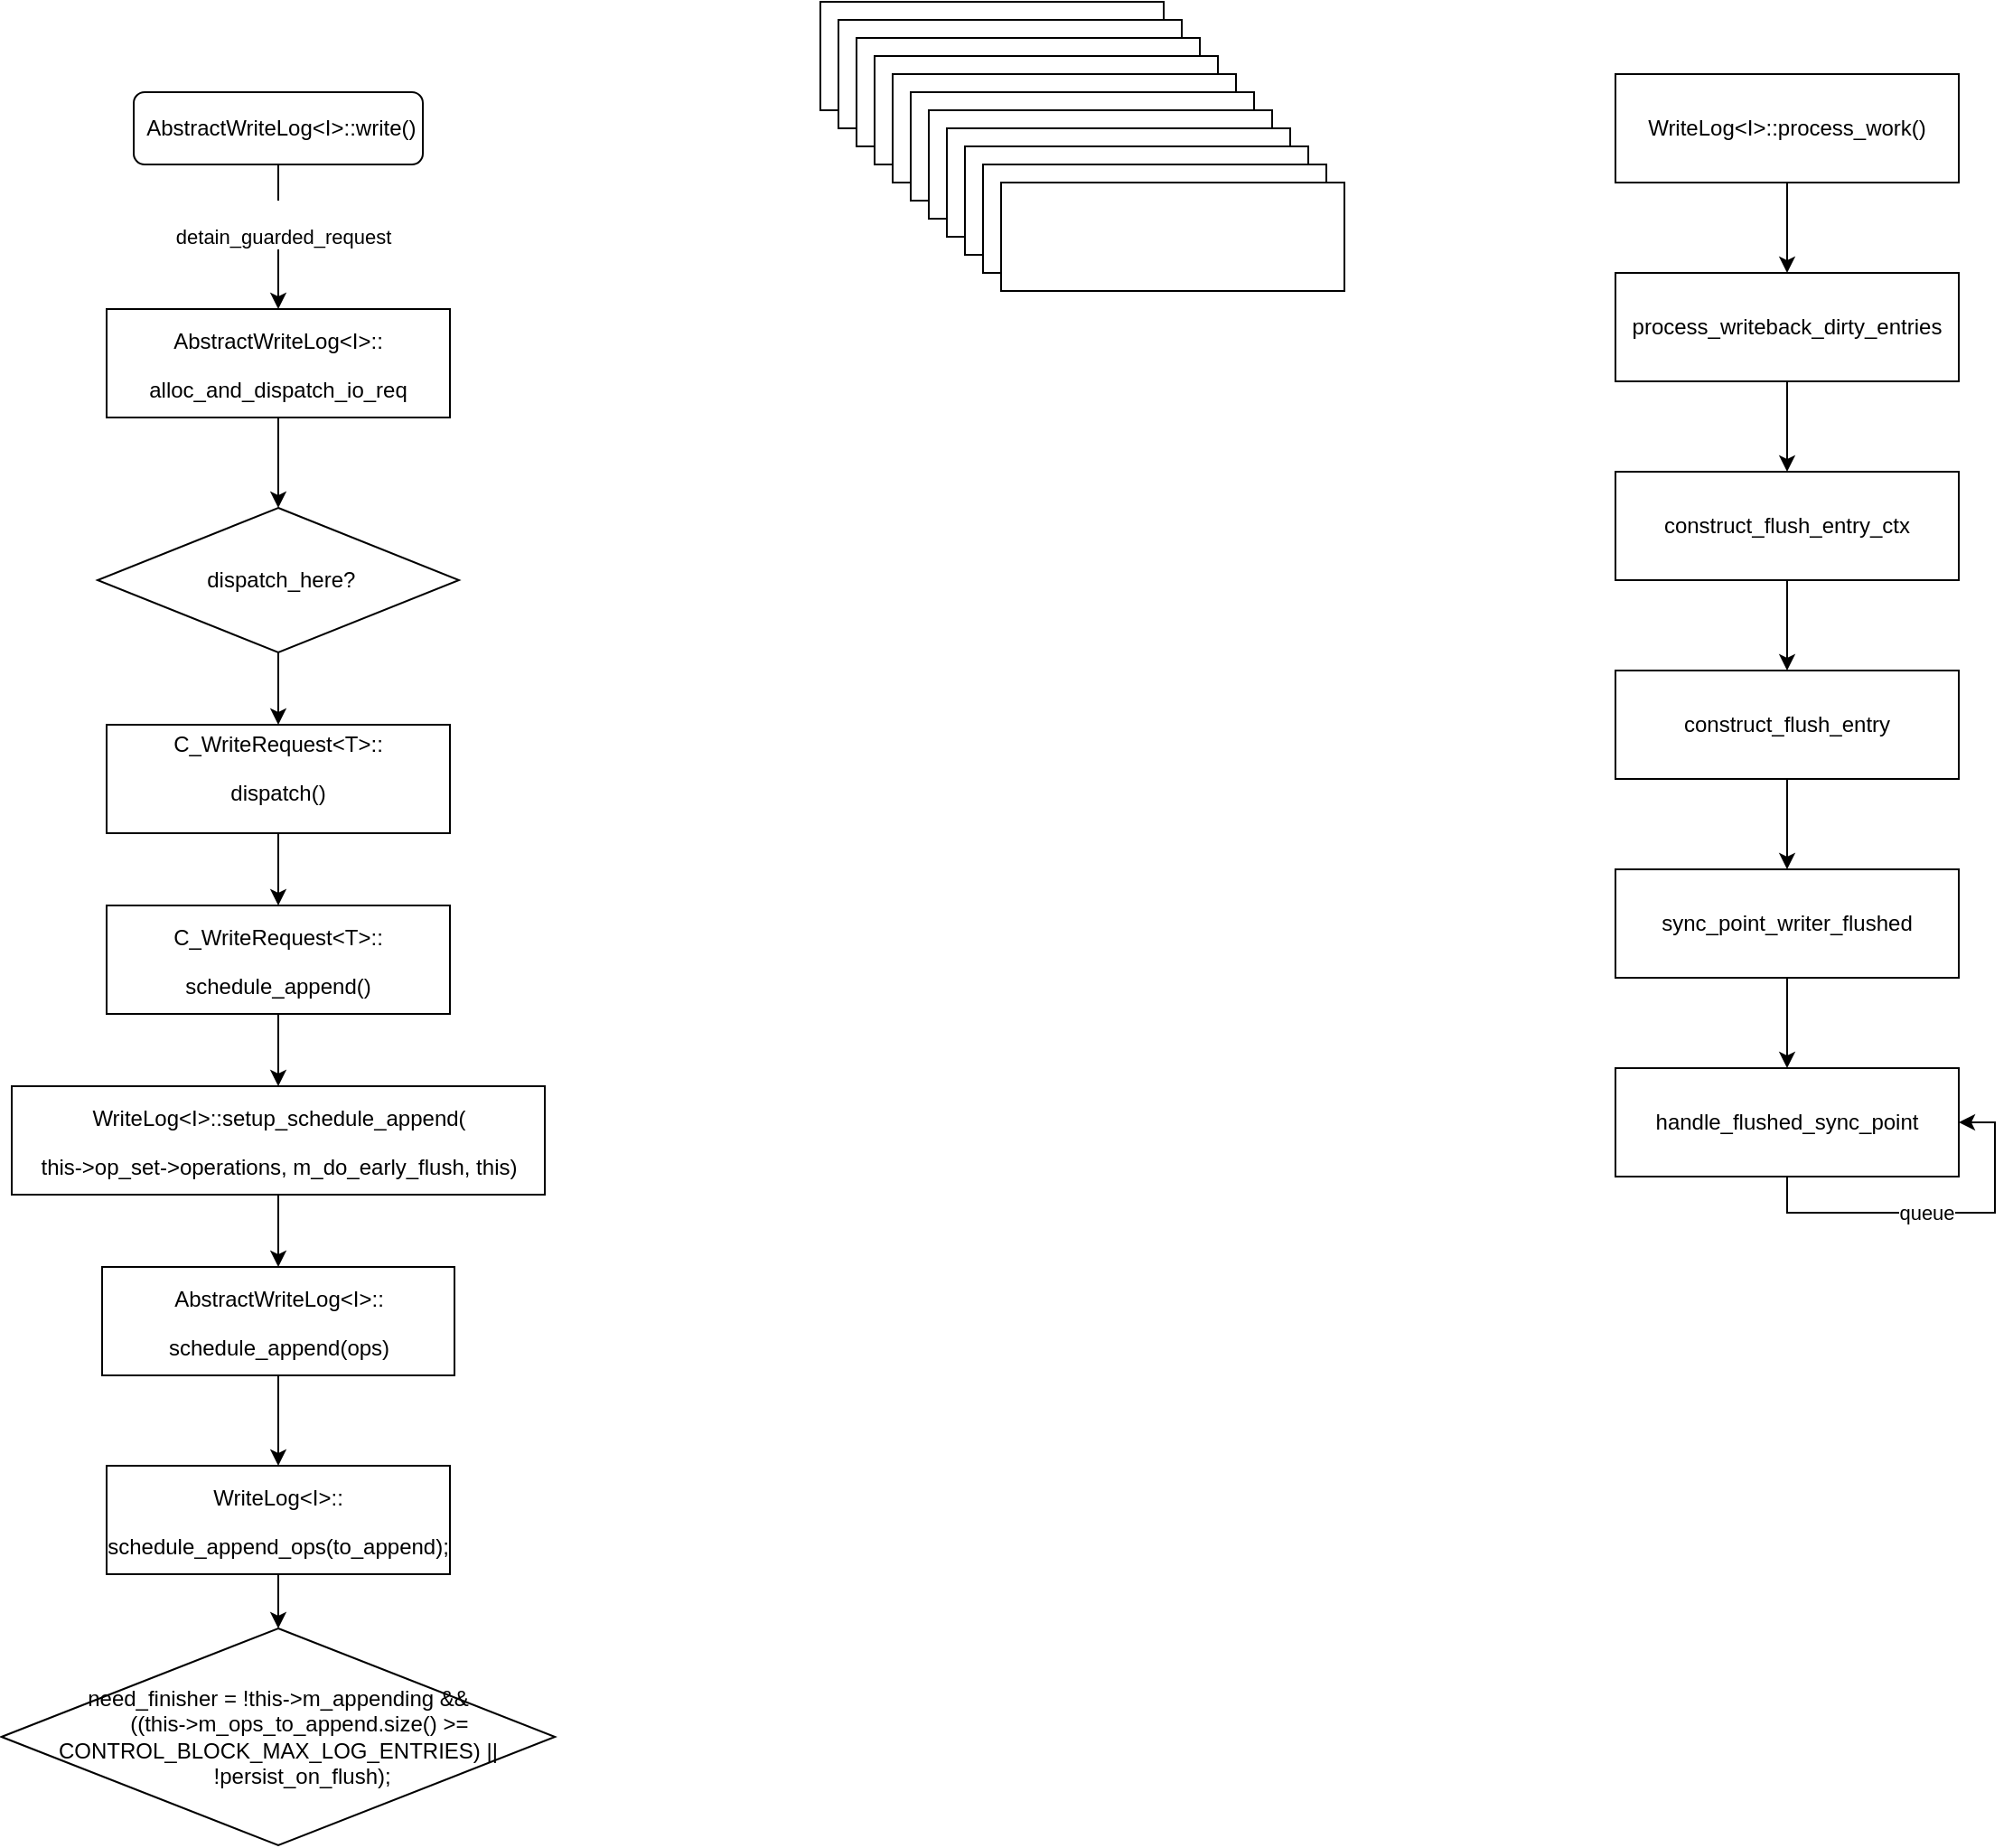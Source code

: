 <mxfile version="14.9.6" type="github">
  <diagram id="C5RBs43oDa-KdzZeNtuy" name="Page-1">
    <mxGraphModel dx="1422" dy="801" grid="1" gridSize="10" guides="1" tooltips="1" connect="1" arrows="1" fold="1" page="1" pageScale="1" pageWidth="827" pageHeight="1169" math="0" shadow="0">
      <root>
        <mxCell id="WIyWlLk6GJQsqaUBKTNV-0" />
        <mxCell id="WIyWlLk6GJQsqaUBKTNV-1" parent="WIyWlLk6GJQsqaUBKTNV-0" />
        <mxCell id="7iix_xWV6DJYJdKr2cIY-4" value="" style="edgeStyle=orthogonalEdgeStyle;rounded=0;orthogonalLoop=1;jettySize=auto;html=1;" parent="WIyWlLk6GJQsqaUBKTNV-1" source="WIyWlLk6GJQsqaUBKTNV-3" edge="1">
          <mxGeometry relative="1" as="geometry">
            <mxPoint x="240" y="200" as="targetPoint" />
          </mxGeometry>
        </mxCell>
        <mxCell id="7iix_xWV6DJYJdKr2cIY-10" value="&lt;br/&gt;&lt;span&gt;&lt;/span&gt;&amp;nbsp;detain_guarded_request" style="edgeLabel;html=1;align=center;verticalAlign=middle;resizable=0;points=[];" parent="7iix_xWV6DJYJdKr2cIY-4" vertex="1" connectable="0">
          <mxGeometry x="-0.175" y="1" relative="1" as="geometry">
            <mxPoint as="offset" />
          </mxGeometry>
        </mxCell>
        <mxCell id="WIyWlLk6GJQsqaUBKTNV-3" value="&amp;nbsp;AbstractWriteLog&amp;lt;I&amp;gt;::write()" style="rounded=1;whiteSpace=wrap;html=1;fontSize=12;glass=0;strokeWidth=1;shadow=0;" parent="WIyWlLk6GJQsqaUBKTNV-1" vertex="1">
          <mxGeometry x="160" y="80" width="160" height="40" as="geometry" />
        </mxCell>
        <mxCell id="5mb_2o-Lz0aX2MOy3_xr-15" style="edgeStyle=orthogonalEdgeStyle;rounded=0;orthogonalLoop=1;jettySize=auto;html=1;exitX=0.5;exitY=1;exitDx=0;exitDy=0;entryX=0.5;entryY=0;entryDx=0;entryDy=0;" edge="1" parent="WIyWlLk6GJQsqaUBKTNV-1" source="5mb_2o-Lz0aX2MOy3_xr-0" target="5mb_2o-Lz0aX2MOy3_xr-2">
          <mxGeometry relative="1" as="geometry">
            <mxPoint x="240" y="300" as="targetPoint" />
          </mxGeometry>
        </mxCell>
        <mxCell id="5mb_2o-Lz0aX2MOy3_xr-0" value="&lt;br&gt;&lt;span&gt;AbstractWriteLog&amp;lt;I&amp;gt;::&lt;/span&gt;&lt;br&gt;&lt;p&gt;alloc_and_dispatch_io_req&lt;/p&gt;" style="rounded=0;whiteSpace=wrap;html=1;" vertex="1" parent="WIyWlLk6GJQsqaUBKTNV-1">
          <mxGeometry x="145" y="200" width="190" height="60" as="geometry" />
        </mxCell>
        <mxCell id="5mb_2o-Lz0aX2MOy3_xr-16" style="edgeStyle=orthogonalEdgeStyle;rounded=0;orthogonalLoop=1;jettySize=auto;html=1;exitX=0.5;exitY=1;exitDx=0;exitDy=0;entryX=0.5;entryY=0;entryDx=0;entryDy=0;" edge="1" parent="WIyWlLk6GJQsqaUBKTNV-1" source="5mb_2o-Lz0aX2MOy3_xr-2" target="5mb_2o-Lz0aX2MOy3_xr-14">
          <mxGeometry relative="1" as="geometry" />
        </mxCell>
        <mxCell id="5mb_2o-Lz0aX2MOy3_xr-2" value="&amp;nbsp;dispatch_here?" style="rhombus;whiteSpace=wrap;html=1;" vertex="1" parent="WIyWlLk6GJQsqaUBKTNV-1">
          <mxGeometry x="140" y="310" width="200" height="80" as="geometry" />
        </mxCell>
        <mxCell id="5mb_2o-Lz0aX2MOy3_xr-6" value="" style="rounded=0;whiteSpace=wrap;html=1;" vertex="1" parent="WIyWlLk6GJQsqaUBKTNV-1">
          <mxGeometry x="540" y="30" width="190" height="60" as="geometry" />
        </mxCell>
        <mxCell id="5mb_2o-Lz0aX2MOy3_xr-7" value="" style="rounded=0;whiteSpace=wrap;html=1;" vertex="1" parent="WIyWlLk6GJQsqaUBKTNV-1">
          <mxGeometry x="550" y="40" width="190" height="60" as="geometry" />
        </mxCell>
        <mxCell id="5mb_2o-Lz0aX2MOy3_xr-8" value="handle_flushed_sync_point" style="rounded=0;whiteSpace=wrap;html=1;" vertex="1" parent="WIyWlLk6GJQsqaUBKTNV-1">
          <mxGeometry x="980" y="620" width="190" height="60" as="geometry" />
        </mxCell>
        <mxCell id="5mb_2o-Lz0aX2MOy3_xr-26" style="edgeStyle=orthogonalEdgeStyle;rounded=0;orthogonalLoop=1;jettySize=auto;html=1;exitX=0.5;exitY=1;exitDx=0;exitDy=0;entryX=0.5;entryY=0;entryDx=0;entryDy=0;" edge="1" parent="WIyWlLk6GJQsqaUBKTNV-1" source="5mb_2o-Lz0aX2MOy3_xr-9" target="5mb_2o-Lz0aX2MOy3_xr-8">
          <mxGeometry relative="1" as="geometry" />
        </mxCell>
        <mxCell id="5mb_2o-Lz0aX2MOy3_xr-9" value="sync_point_writer_flushed" style="rounded=0;whiteSpace=wrap;html=1;" vertex="1" parent="WIyWlLk6GJQsqaUBKTNV-1">
          <mxGeometry x="980" y="510" width="190" height="60" as="geometry" />
        </mxCell>
        <mxCell id="5mb_2o-Lz0aX2MOy3_xr-24" style="edgeStyle=orthogonalEdgeStyle;rounded=0;orthogonalLoop=1;jettySize=auto;html=1;exitX=0.5;exitY=1;exitDx=0;exitDy=0;entryX=0.5;entryY=0;entryDx=0;entryDy=0;" edge="1" parent="WIyWlLk6GJQsqaUBKTNV-1" source="5mb_2o-Lz0aX2MOy3_xr-10" target="5mb_2o-Lz0aX2MOy3_xr-20">
          <mxGeometry relative="1" as="geometry" />
        </mxCell>
        <mxCell id="5mb_2o-Lz0aX2MOy3_xr-10" value="&lt;br&gt;&lt;span&gt;WriteLog&amp;lt;I&amp;gt;::&lt;/span&gt;&lt;br&gt;&lt;p&gt;schedule_append_ops(to_append);&lt;/p&gt;" style="rounded=0;whiteSpace=wrap;html=1;" vertex="1" parent="WIyWlLk6GJQsqaUBKTNV-1">
          <mxGeometry x="145" y="840" width="190" height="60" as="geometry" />
        </mxCell>
        <mxCell id="5mb_2o-Lz0aX2MOy3_xr-23" style="edgeStyle=orthogonalEdgeStyle;rounded=0;orthogonalLoop=1;jettySize=auto;html=1;exitX=0.5;exitY=1;exitDx=0;exitDy=0;entryX=0.5;entryY=0;entryDx=0;entryDy=0;" edge="1" parent="WIyWlLk6GJQsqaUBKTNV-1" source="5mb_2o-Lz0aX2MOy3_xr-11" target="5mb_2o-Lz0aX2MOy3_xr-10">
          <mxGeometry relative="1" as="geometry" />
        </mxCell>
        <mxCell id="5mb_2o-Lz0aX2MOy3_xr-11" value="&lt;br&gt;&lt;span&gt;AbstractWriteLog&amp;lt;I&amp;gt;::&lt;/span&gt;&lt;br&gt;&lt;p&gt;schedule_append(ops)&lt;/p&gt;" style="rounded=0;whiteSpace=wrap;html=1;" vertex="1" parent="WIyWlLk6GJQsqaUBKTNV-1">
          <mxGeometry x="142.51" y="730" width="195" height="60" as="geometry" />
        </mxCell>
        <mxCell id="5mb_2o-Lz0aX2MOy3_xr-22" style="edgeStyle=orthogonalEdgeStyle;rounded=0;orthogonalLoop=1;jettySize=auto;html=1;exitX=0.5;exitY=1;exitDx=0;exitDy=0;entryX=0.5;entryY=0;entryDx=0;entryDy=0;" edge="1" parent="WIyWlLk6GJQsqaUBKTNV-1" source="5mb_2o-Lz0aX2MOy3_xr-12" target="5mb_2o-Lz0aX2MOy3_xr-11">
          <mxGeometry relative="1" as="geometry" />
        </mxCell>
        <mxCell id="5mb_2o-Lz0aX2MOy3_xr-12" value="&lt;br&gt;&lt;span&gt;WriteLog&amp;lt;I&amp;gt;::setup_schedule_append(&lt;/span&gt;&lt;br&gt;&lt;p&gt;this-&amp;gt;op_set-&amp;gt;operations, m_do_early_flush, this)&lt;/p&gt;" style="rounded=0;whiteSpace=wrap;html=1;" vertex="1" parent="WIyWlLk6GJQsqaUBKTNV-1">
          <mxGeometry x="92.5" y="630" width="295" height="60" as="geometry" />
        </mxCell>
        <mxCell id="5mb_2o-Lz0aX2MOy3_xr-18" style="edgeStyle=orthogonalEdgeStyle;rounded=0;orthogonalLoop=1;jettySize=auto;html=1;exitX=0.5;exitY=1;exitDx=0;exitDy=0;entryX=0.5;entryY=0;entryDx=0;entryDy=0;" edge="1" parent="WIyWlLk6GJQsqaUBKTNV-1" source="5mb_2o-Lz0aX2MOy3_xr-13" target="5mb_2o-Lz0aX2MOy3_xr-12">
          <mxGeometry relative="1" as="geometry" />
        </mxCell>
        <mxCell id="5mb_2o-Lz0aX2MOy3_xr-13" value="&lt;br&gt;&lt;span&gt;C_WriteRequest&amp;lt;T&amp;gt;::&lt;/span&gt;&lt;br&gt;&lt;p&gt;schedule_append()&lt;/p&gt;" style="rounded=0;whiteSpace=wrap;html=1;" vertex="1" parent="WIyWlLk6GJQsqaUBKTNV-1">
          <mxGeometry x="145" y="530" width="190" height="60" as="geometry" />
        </mxCell>
        <mxCell id="5mb_2o-Lz0aX2MOy3_xr-17" style="edgeStyle=orthogonalEdgeStyle;rounded=0;orthogonalLoop=1;jettySize=auto;html=1;exitX=0.5;exitY=1;exitDx=0;exitDy=0;entryX=0.5;entryY=0;entryDx=0;entryDy=0;" edge="1" parent="WIyWlLk6GJQsqaUBKTNV-1" source="5mb_2o-Lz0aX2MOy3_xr-14" target="5mb_2o-Lz0aX2MOy3_xr-13">
          <mxGeometry relative="1" as="geometry" />
        </mxCell>
        <mxCell id="5mb_2o-Lz0aX2MOy3_xr-14" value="&lt;span&gt;C_WriteRequest&amp;lt;T&amp;gt;::&lt;/span&gt;&lt;br&gt;&lt;p&gt;dispatch()&lt;/p&gt;" style="rounded=0;whiteSpace=wrap;html=1;" vertex="1" parent="WIyWlLk6GJQsqaUBKTNV-1">
          <mxGeometry x="145" y="430" width="190" height="60" as="geometry" />
        </mxCell>
        <mxCell id="5mb_2o-Lz0aX2MOy3_xr-20" value="&lt;div&gt;need_finisher = !this-&amp;gt;m_appending &amp;amp;&amp;amp;&lt;/div&gt;&lt;div&gt;&amp;nbsp; &amp;nbsp; &amp;nbsp; &amp;nbsp;((this-&amp;gt;m_ops_to_append.size() &amp;gt;= CONTROL_BLOCK_MAX_LOG_ENTRIES) ||&lt;/div&gt;&lt;div&gt;&amp;nbsp; &amp;nbsp; &amp;nbsp; &amp;nbsp; !persist_on_flush);&lt;/div&gt;" style="rhombus;whiteSpace=wrap;html=1;" vertex="1" parent="WIyWlLk6GJQsqaUBKTNV-1">
          <mxGeometry x="86.87" y="930" width="306.25" height="120" as="geometry" />
        </mxCell>
        <mxCell id="5mb_2o-Lz0aX2MOy3_xr-25" style="edgeStyle=orthogonalEdgeStyle;rounded=0;orthogonalLoop=1;jettySize=auto;html=1;exitX=0.5;exitY=1;exitDx=0;exitDy=0;entryX=1;entryY=0.5;entryDx=0;entryDy=0;" edge="1" parent="WIyWlLk6GJQsqaUBKTNV-1" source="5mb_2o-Lz0aX2MOy3_xr-8" target="5mb_2o-Lz0aX2MOy3_xr-8">
          <mxGeometry relative="1" as="geometry" />
        </mxCell>
        <mxCell id="5mb_2o-Lz0aX2MOy3_xr-27" value="queue" style="edgeLabel;html=1;align=center;verticalAlign=middle;resizable=0;points=[];" vertex="1" connectable="0" parent="5mb_2o-Lz0aX2MOy3_xr-25">
          <mxGeometry x="-0.054" relative="1" as="geometry">
            <mxPoint as="offset" />
          </mxGeometry>
        </mxCell>
        <mxCell id="5mb_2o-Lz0aX2MOy3_xr-28" value="" style="rounded=0;whiteSpace=wrap;html=1;" vertex="1" parent="WIyWlLk6GJQsqaUBKTNV-1">
          <mxGeometry x="560" y="50" width="190" height="60" as="geometry" />
        </mxCell>
        <mxCell id="5mb_2o-Lz0aX2MOy3_xr-29" value="" style="rounded=0;whiteSpace=wrap;html=1;" vertex="1" parent="WIyWlLk6GJQsqaUBKTNV-1">
          <mxGeometry x="570" y="60" width="190" height="60" as="geometry" />
        </mxCell>
        <mxCell id="5mb_2o-Lz0aX2MOy3_xr-30" value="" style="rounded=0;whiteSpace=wrap;html=1;" vertex="1" parent="WIyWlLk6GJQsqaUBKTNV-1">
          <mxGeometry x="580" y="70" width="190" height="60" as="geometry" />
        </mxCell>
        <mxCell id="5mb_2o-Lz0aX2MOy3_xr-31" value="" style="rounded=0;whiteSpace=wrap;html=1;" vertex="1" parent="WIyWlLk6GJQsqaUBKTNV-1">
          <mxGeometry x="590" y="80" width="190" height="60" as="geometry" />
        </mxCell>
        <mxCell id="5mb_2o-Lz0aX2MOy3_xr-32" value="" style="rounded=0;whiteSpace=wrap;html=1;" vertex="1" parent="WIyWlLk6GJQsqaUBKTNV-1">
          <mxGeometry x="600" y="90" width="190" height="60" as="geometry" />
        </mxCell>
        <mxCell id="5mb_2o-Lz0aX2MOy3_xr-33" value="" style="rounded=0;whiteSpace=wrap;html=1;" vertex="1" parent="WIyWlLk6GJQsqaUBKTNV-1">
          <mxGeometry x="610" y="100" width="190" height="60" as="geometry" />
        </mxCell>
        <mxCell id="5mb_2o-Lz0aX2MOy3_xr-34" value="" style="rounded=0;whiteSpace=wrap;html=1;" vertex="1" parent="WIyWlLk6GJQsqaUBKTNV-1">
          <mxGeometry x="620" y="110" width="190" height="60" as="geometry" />
        </mxCell>
        <mxCell id="5mb_2o-Lz0aX2MOy3_xr-35" value="" style="rounded=0;whiteSpace=wrap;html=1;" vertex="1" parent="WIyWlLk6GJQsqaUBKTNV-1">
          <mxGeometry x="630" y="120" width="190" height="60" as="geometry" />
        </mxCell>
        <mxCell id="5mb_2o-Lz0aX2MOy3_xr-36" value="" style="rounded=0;whiteSpace=wrap;html=1;" vertex="1" parent="WIyWlLk6GJQsqaUBKTNV-1">
          <mxGeometry x="640" y="130" width="190" height="60" as="geometry" />
        </mxCell>
        <mxCell id="5mb_2o-Lz0aX2MOy3_xr-41" style="edgeStyle=orthogonalEdgeStyle;rounded=0;orthogonalLoop=1;jettySize=auto;html=1;exitX=0.5;exitY=1;exitDx=0;exitDy=0;" edge="1" parent="WIyWlLk6GJQsqaUBKTNV-1" source="5mb_2o-Lz0aX2MOy3_xr-37" target="5mb_2o-Lz0aX2MOy3_xr-38">
          <mxGeometry relative="1" as="geometry" />
        </mxCell>
        <mxCell id="5mb_2o-Lz0aX2MOy3_xr-37" value="WriteLog&amp;lt;I&amp;gt;::process_work()" style="rounded=0;whiteSpace=wrap;html=1;" vertex="1" parent="WIyWlLk6GJQsqaUBKTNV-1">
          <mxGeometry x="980" y="70" width="190" height="60" as="geometry" />
        </mxCell>
        <mxCell id="5mb_2o-Lz0aX2MOy3_xr-42" style="edgeStyle=orthogonalEdgeStyle;rounded=0;orthogonalLoop=1;jettySize=auto;html=1;exitX=0.5;exitY=1;exitDx=0;exitDy=0;entryX=0.5;entryY=0;entryDx=0;entryDy=0;" edge="1" parent="WIyWlLk6GJQsqaUBKTNV-1" source="5mb_2o-Lz0aX2MOy3_xr-38" target="5mb_2o-Lz0aX2MOy3_xr-39">
          <mxGeometry relative="1" as="geometry" />
        </mxCell>
        <mxCell id="5mb_2o-Lz0aX2MOy3_xr-38" value="process_writeback_dirty_entries" style="rounded=0;whiteSpace=wrap;html=1;" vertex="1" parent="WIyWlLk6GJQsqaUBKTNV-1">
          <mxGeometry x="980" y="180" width="190" height="60" as="geometry" />
        </mxCell>
        <mxCell id="5mb_2o-Lz0aX2MOy3_xr-43" style="edgeStyle=orthogonalEdgeStyle;rounded=0;orthogonalLoop=1;jettySize=auto;html=1;exitX=0.5;exitY=1;exitDx=0;exitDy=0;entryX=0.5;entryY=0;entryDx=0;entryDy=0;" edge="1" parent="WIyWlLk6GJQsqaUBKTNV-1" source="5mb_2o-Lz0aX2MOy3_xr-39" target="5mb_2o-Lz0aX2MOy3_xr-40">
          <mxGeometry relative="1" as="geometry" />
        </mxCell>
        <mxCell id="5mb_2o-Lz0aX2MOy3_xr-39" value="construct_flush_entry_ctx" style="rounded=0;whiteSpace=wrap;html=1;" vertex="1" parent="WIyWlLk6GJQsqaUBKTNV-1">
          <mxGeometry x="980" y="290" width="190" height="60" as="geometry" />
        </mxCell>
        <mxCell id="5mb_2o-Lz0aX2MOy3_xr-44" style="edgeStyle=orthogonalEdgeStyle;rounded=0;orthogonalLoop=1;jettySize=auto;html=1;exitX=0.5;exitY=1;exitDx=0;exitDy=0;entryX=0.5;entryY=0;entryDx=0;entryDy=0;" edge="1" parent="WIyWlLk6GJQsqaUBKTNV-1" source="5mb_2o-Lz0aX2MOy3_xr-40" target="5mb_2o-Lz0aX2MOy3_xr-9">
          <mxGeometry relative="1" as="geometry" />
        </mxCell>
        <mxCell id="5mb_2o-Lz0aX2MOy3_xr-40" value="construct_flush_entry" style="rounded=0;whiteSpace=wrap;html=1;" vertex="1" parent="WIyWlLk6GJQsqaUBKTNV-1">
          <mxGeometry x="980" y="400" width="190" height="60" as="geometry" />
        </mxCell>
      </root>
    </mxGraphModel>
  </diagram>
</mxfile>
